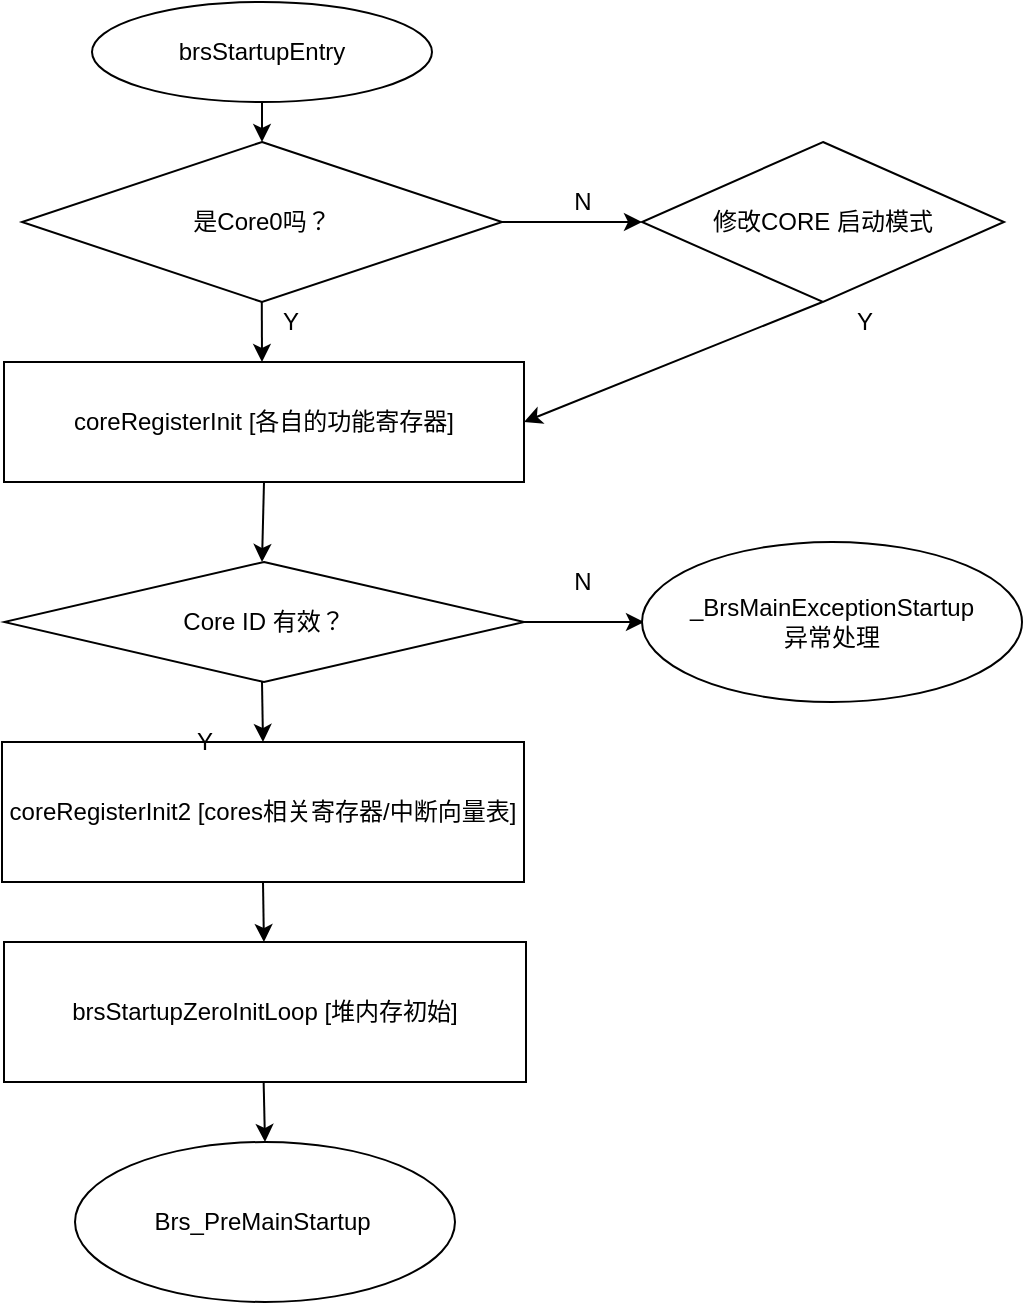 <mxfile version="18.1.1" type="github" pages="4">
  <diagram id="m_xalORPLImvYFfss_i5" name="APP_BOOT">
    <mxGraphModel dx="1422" dy="762" grid="1" gridSize="10" guides="1" tooltips="1" connect="1" arrows="1" fold="1" page="1" pageScale="1" pageWidth="827" pageHeight="1169" math="0" shadow="0">
      <root>
        <mxCell id="0" />
        <mxCell id="1" parent="0" />
        <mxCell id="EuZLHdB6nYu1b2kRJj1j-1" value="brsStartupEntry" style="ellipse;whiteSpace=wrap;html=1;" parent="1" vertex="1">
          <mxGeometry x="194" y="80" width="170" height="50" as="geometry" />
        </mxCell>
        <mxCell id="EuZLHdB6nYu1b2kRJj1j-2" value="是Core0吗？" style="rhombus;whiteSpace=wrap;html=1;" parent="1" vertex="1">
          <mxGeometry x="159" y="150" width="240" height="80" as="geometry" />
        </mxCell>
        <mxCell id="EuZLHdB6nYu1b2kRJj1j-3" value="" style="endArrow=classic;html=1;rounded=0;entryX=0.5;entryY=0;entryDx=0;entryDy=0;exitX=0.5;exitY=1;exitDx=0;exitDy=0;" parent="1" source="EuZLHdB6nYu1b2kRJj1j-1" target="EuZLHdB6nYu1b2kRJj1j-2" edge="1">
          <mxGeometry width="50" height="50" relative="1" as="geometry">
            <mxPoint x="374" y="120" as="sourcePoint" />
            <mxPoint x="424" y="70" as="targetPoint" />
          </mxGeometry>
        </mxCell>
        <mxCell id="EuZLHdB6nYu1b2kRJj1j-4" value="coreRegisterInit [各自的功能寄存器]" style="rounded=0;whiteSpace=wrap;html=1;" parent="1" vertex="1">
          <mxGeometry x="150" y="260" width="260" height="60" as="geometry" />
        </mxCell>
        <mxCell id="EuZLHdB6nYu1b2kRJj1j-5" value="" style="endArrow=classic;html=1;rounded=0;exitX=0.5;exitY=1;exitDx=0;exitDy=0;" parent="1" edge="1">
          <mxGeometry width="50" height="50" relative="1" as="geometry">
            <mxPoint x="278.89" y="230.0" as="sourcePoint" />
            <mxPoint x="279" y="260" as="targetPoint" />
          </mxGeometry>
        </mxCell>
        <mxCell id="EuZLHdB6nYu1b2kRJj1j-8" value="Y" style="text;html=1;resizable=0;autosize=1;align=center;verticalAlign=middle;points=[];fillColor=none;strokeColor=none;rounded=0;" parent="1" vertex="1">
          <mxGeometry x="283" y="230" width="20" height="20" as="geometry" />
        </mxCell>
        <mxCell id="EuZLHdB6nYu1b2kRJj1j-9" value="N" style="text;html=1;resizable=0;autosize=1;align=center;verticalAlign=middle;points=[];fillColor=none;strokeColor=none;rounded=0;" parent="1" vertex="1">
          <mxGeometry x="429" y="170" width="20" height="20" as="geometry" />
        </mxCell>
        <mxCell id="EuZLHdB6nYu1b2kRJj1j-10" value="" style="endArrow=classic;html=1;rounded=0;" parent="1" edge="1">
          <mxGeometry width="50" height="50" relative="1" as="geometry">
            <mxPoint x="399" y="190" as="sourcePoint" />
            <mxPoint x="469" y="190" as="targetPoint" />
          </mxGeometry>
        </mxCell>
        <mxCell id="EuZLHdB6nYu1b2kRJj1j-13" value="修改CORE 启动模式" style="rhombus;whiteSpace=wrap;html=1;" parent="1" vertex="1">
          <mxGeometry x="469" y="150" width="181" height="80" as="geometry" />
        </mxCell>
        <mxCell id="EuZLHdB6nYu1b2kRJj1j-14" value="Y" style="text;html=1;resizable=0;autosize=1;align=center;verticalAlign=middle;points=[];fillColor=none;strokeColor=none;rounded=0;" parent="1" vertex="1">
          <mxGeometry x="570" y="230" width="20" height="20" as="geometry" />
        </mxCell>
        <mxCell id="EuZLHdB6nYu1b2kRJj1j-15" value="" style="endArrow=classic;html=1;rounded=0;exitX=0.5;exitY=1;exitDx=0;exitDy=0;entryX=1;entryY=0.5;entryDx=0;entryDy=0;" parent="1" target="EuZLHdB6nYu1b2kRJj1j-4" edge="1">
          <mxGeometry width="50" height="50" relative="1" as="geometry">
            <mxPoint x="559.26" y="230.0" as="sourcePoint" />
            <mxPoint x="559.37" y="260.0" as="targetPoint" />
          </mxGeometry>
        </mxCell>
        <mxCell id="EuZLHdB6nYu1b2kRJj1j-18" value="coreRegisterInit2 [cores相关寄存器/中断向量表]" style="rounded=0;whiteSpace=wrap;html=1;" parent="1" vertex="1">
          <mxGeometry x="149" y="450" width="261" height="70" as="geometry" />
        </mxCell>
        <mxCell id="EuZLHdB6nYu1b2kRJj1j-22" value="" style="endArrow=classic;html=1;rounded=0;exitX=0.5;exitY=1;exitDx=0;exitDy=0;entryX=0.5;entryY=0;entryDx=0;entryDy=0;" parent="1" source="EuZLHdB6nYu1b2kRJj1j-4" edge="1">
          <mxGeometry width="50" height="50" relative="1" as="geometry">
            <mxPoint x="569.26" y="240.0" as="sourcePoint" />
            <mxPoint x="279" y="360" as="targetPoint" />
          </mxGeometry>
        </mxCell>
        <mxCell id="EuZLHdB6nYu1b2kRJj1j-23" value="brsStartupZeroInitLoop [堆内存初始]" style="rounded=0;whiteSpace=wrap;html=1;" parent="1" vertex="1">
          <mxGeometry x="150" y="550" width="261" height="70" as="geometry" />
        </mxCell>
        <mxCell id="EuZLHdB6nYu1b2kRJj1j-24" value="" style="endArrow=classic;html=1;rounded=0;exitX=0.5;exitY=1;exitDx=0;exitDy=0;" parent="1" source="EuZLHdB6nYu1b2kRJj1j-18" target="EuZLHdB6nYu1b2kRJj1j-23" edge="1">
          <mxGeometry width="50" height="50" relative="1" as="geometry">
            <mxPoint x="270" y="570" as="sourcePoint" />
            <mxPoint x="240" y="740" as="targetPoint" />
          </mxGeometry>
        </mxCell>
        <mxCell id="EuZLHdB6nYu1b2kRJj1j-25" value="Brs_PreMainStartup&amp;nbsp;" style="ellipse;whiteSpace=wrap;html=1;" parent="1" vertex="1">
          <mxGeometry x="185.5" y="650" width="190" height="80" as="geometry" />
        </mxCell>
        <mxCell id="EuZLHdB6nYu1b2kRJj1j-26" value="" style="endArrow=classic;html=1;rounded=0;exitX=0.5;exitY=1;exitDx=0;exitDy=0;entryX=0.5;entryY=0;entryDx=0;entryDy=0;" parent="1" target="EuZLHdB6nYu1b2kRJj1j-25" edge="1">
          <mxGeometry width="50" height="50" relative="1" as="geometry">
            <mxPoint x="279.82" y="620" as="sourcePoint" />
            <mxPoint x="280.19" y="660" as="targetPoint" />
          </mxGeometry>
        </mxCell>
        <mxCell id="CzsmsjMNY8-YBWYQ8IPX-4" value="" style="endArrow=classic;html=1;rounded=0;entryX=0.5;entryY=0;entryDx=0;entryDy=0;exitX=0.5;exitY=1;exitDx=0;exitDy=0;" parent="1" target="EuZLHdB6nYu1b2kRJj1j-18" edge="1">
          <mxGeometry width="50" height="50" relative="1" as="geometry">
            <mxPoint x="279" y="420" as="sourcePoint" />
            <mxPoint x="630" y="370" as="targetPoint" />
          </mxGeometry>
        </mxCell>
        <mxCell id="t50-4hLDTGSWVw3eZF_0-1" value="&lt;span style=&quot;&quot;&gt;Core ID 有效？&lt;/span&gt;" style="rhombus;whiteSpace=wrap;html=1;" parent="1" vertex="1">
          <mxGeometry x="150" y="360" width="260" height="60" as="geometry" />
        </mxCell>
        <mxCell id="t50-4hLDTGSWVw3eZF_0-2" value="Y" style="text;html=1;resizable=0;autosize=1;align=center;verticalAlign=middle;points=[];fillColor=none;strokeColor=none;rounded=0;" parent="1" vertex="1">
          <mxGeometry x="240" y="440" width="20" height="20" as="geometry" />
        </mxCell>
        <mxCell id="t50-4hLDTGSWVw3eZF_0-3" value="N" style="text;html=1;resizable=0;autosize=1;align=center;verticalAlign=middle;points=[];fillColor=none;strokeColor=none;rounded=0;" parent="1" vertex="1">
          <mxGeometry x="429" y="360" width="20" height="20" as="geometry" />
        </mxCell>
        <mxCell id="t50-4hLDTGSWVw3eZF_0-5" value="" style="endArrow=classic;html=1;rounded=0;exitX=1;exitY=0.5;exitDx=0;exitDy=0;" parent="1" source="t50-4hLDTGSWVw3eZF_0-1" edge="1">
          <mxGeometry width="50" height="50" relative="1" as="geometry">
            <mxPoint x="530" y="430" as="sourcePoint" />
            <mxPoint x="470" y="390" as="targetPoint" />
          </mxGeometry>
        </mxCell>
        <mxCell id="t50-4hLDTGSWVw3eZF_0-8" value="_BrsMainExceptionStartup &lt;br&gt;异常处理" style="ellipse;whiteSpace=wrap;html=1;" parent="1" vertex="1">
          <mxGeometry x="469" y="350" width="190" height="80" as="geometry" />
        </mxCell>
      </root>
    </mxGraphModel>
  </diagram>
  <diagram id="Mn01bj5st5NMoSQz0yJJ" name="APP">
    <mxGraphModel dx="1673" dy="896" grid="1" gridSize="10" guides="1" tooltips="1" connect="1" arrows="1" fold="1" page="1" pageScale="1" pageWidth="827" pageHeight="1169" math="0" shadow="0">
      <root>
        <mxCell id="0" />
        <mxCell id="1" parent="0" />
        <mxCell id="pPGvz-B7Fmlxa3uA0Zo6-1" value="Brs_PreMainStartup" style="ellipse;whiteSpace=wrap;html=1;" parent="1" vertex="1">
          <mxGeometry x="194" y="80" width="170" height="50" as="geometry" />
        </mxCell>
        <mxCell id="pPGvz-B7Fmlxa3uA0Zo6-2" value="是Core0吗？" style="rhombus;whiteSpace=wrap;html=1;" parent="1" vertex="1">
          <mxGeometry x="159" y="150" width="240" height="80" as="geometry" />
        </mxCell>
        <mxCell id="pPGvz-B7Fmlxa3uA0Zo6-3" value="" style="endArrow=classic;html=1;rounded=0;entryX=0.5;entryY=0;entryDx=0;entryDy=0;exitX=0.5;exitY=1;exitDx=0;exitDy=0;" parent="1" source="pPGvz-B7Fmlxa3uA0Zo6-1" target="pPGvz-B7Fmlxa3uA0Zo6-2" edge="1">
          <mxGeometry width="50" height="50" relative="1" as="geometry">
            <mxPoint x="374" y="120" as="sourcePoint" />
            <mxPoint x="424" y="70" as="targetPoint" />
          </mxGeometry>
        </mxCell>
        <mxCell id="pPGvz-B7Fmlxa3uA0Zo6-4" value="Clock_Init 系统时钟初始化" style="rounded=0;whiteSpace=wrap;html=1;" parent="1" vertex="1">
          <mxGeometry x="150" y="260" width="260" height="60" as="geometry" />
        </mxCell>
        <mxCell id="pPGvz-B7Fmlxa3uA0Zo6-5" value="" style="endArrow=classic;html=1;rounded=0;exitX=0.5;exitY=1;exitDx=0;exitDy=0;" parent="1" edge="1">
          <mxGeometry width="50" height="50" relative="1" as="geometry">
            <mxPoint x="278.89" y="230" as="sourcePoint" />
            <mxPoint x="279" y="260" as="targetPoint" />
          </mxGeometry>
        </mxCell>
        <mxCell id="pPGvz-B7Fmlxa3uA0Zo6-6" value="Y" style="text;html=1;resizable=0;autosize=1;align=center;verticalAlign=middle;points=[];fillColor=none;strokeColor=none;rounded=0;" parent="1" vertex="1">
          <mxGeometry x="283" y="230" width="20" height="20" as="geometry" />
        </mxCell>
        <mxCell id="pPGvz-B7Fmlxa3uA0Zo6-7" value="N" style="text;html=1;resizable=0;autosize=1;align=center;verticalAlign=middle;points=[];fillColor=none;strokeColor=none;rounded=0;" parent="1" vertex="1">
          <mxGeometry x="429" y="170" width="20" height="20" as="geometry" />
        </mxCell>
        <mxCell id="pPGvz-B7Fmlxa3uA0Zo6-8" value="" style="endArrow=classic;html=1;rounded=0;" parent="1" edge="1">
          <mxGeometry width="50" height="50" relative="1" as="geometry">
            <mxPoint x="399" y="190" as="sourcePoint" />
            <mxPoint x="469" y="190" as="targetPoint" />
          </mxGeometry>
        </mxCell>
        <mxCell id="pPGvz-B7Fmlxa3uA0Zo6-9" value="等待Core 0 同步信号" style="rhombus;whiteSpace=wrap;html=1;" parent="1" vertex="1">
          <mxGeometry x="469" y="150" width="181" height="80" as="geometry" />
        </mxCell>
        <mxCell id="pPGvz-B7Fmlxa3uA0Zo6-10" value="Y" style="text;html=1;resizable=0;autosize=1;align=center;verticalAlign=middle;points=[];fillColor=none;strokeColor=none;rounded=0;" parent="1" vertex="1">
          <mxGeometry x="570" y="230" width="20" height="20" as="geometry" />
        </mxCell>
        <mxCell id="pPGvz-B7Fmlxa3uA0Zo6-12" value="BrsHw_UnlockCores&amp;nbsp; 同步其他cores&amp;nbsp;" style="rounded=0;whiteSpace=wrap;html=1;" parent="1" vertex="1">
          <mxGeometry x="148" y="470" width="261" height="70" as="geometry" />
        </mxCell>
        <mxCell id="pPGvz-B7Fmlxa3uA0Zo6-14" value="外设总线初始/更新复位原因" style="rounded=0;whiteSpace=wrap;html=1;" parent="1" vertex="1">
          <mxGeometry x="149" y="570" width="261" height="70" as="geometry" />
        </mxCell>
        <mxCell id="pPGvz-B7Fmlxa3uA0Zo6-15" value="" style="endArrow=classic;html=1;rounded=0;exitX=0.5;exitY=1;exitDx=0;exitDy=0;" parent="1" source="pPGvz-B7Fmlxa3uA0Zo6-12" target="pPGvz-B7Fmlxa3uA0Zo6-14" edge="1">
          <mxGeometry width="50" height="50" relative="1" as="geometry">
            <mxPoint x="269" y="590" as="sourcePoint" />
            <mxPoint x="239" y="760" as="targetPoint" />
          </mxGeometry>
        </mxCell>
        <mxCell id="pPGvz-B7Fmlxa3uA0Zo6-16" value="EcuM_StartOS()" style="ellipse;whiteSpace=wrap;html=1;" parent="1" vertex="1">
          <mxGeometry x="184.5" y="870" width="190" height="80" as="geometry" />
        </mxCell>
        <mxCell id="pPGvz-B7Fmlxa3uA0Zo6-18" value="BrsMainInit BRS(basic runtime system)初始化" style="rounded=0;whiteSpace=wrap;html=1;" parent="1" vertex="1">
          <mxGeometry x="149" y="670" width="261" height="70" as="geometry" />
        </mxCell>
        <mxCell id="pPGvz-B7Fmlxa3uA0Zo6-19" value="" style="endArrow=classic;html=1;rounded=0;exitX=0.5;exitY=1;exitDx=0;exitDy=0;" parent="1" edge="1">
          <mxGeometry width="50" height="50" relative="1" as="geometry">
            <mxPoint x="277.71" y="640" as="sourcePoint" />
            <mxPoint x="278.172" y="670" as="targetPoint" />
          </mxGeometry>
        </mxCell>
        <mxCell id="pPGvz-B7Fmlxa3uA0Zo6-20" value="ECUM_Init() 同步其他Core" style="rounded=0;whiteSpace=wrap;html=1;" parent="1" vertex="1">
          <mxGeometry x="149" y="770" width="261" height="70" as="geometry" />
        </mxCell>
        <mxCell id="pPGvz-B7Fmlxa3uA0Zo6-24" value="" style="endArrow=classic;html=1;rounded=0;exitX=0.5;exitY=1;exitDx=0;exitDy=0;entryX=0.5;entryY=0;entryDx=0;entryDy=0;" parent="1" source="pPGvz-B7Fmlxa3uA0Zo6-18" target="pPGvz-B7Fmlxa3uA0Zo6-20" edge="1">
          <mxGeometry width="50" height="50" relative="1" as="geometry">
            <mxPoint x="479" y="770" as="sourcePoint" />
            <mxPoint x="339" y="770" as="targetPoint" />
          </mxGeometry>
        </mxCell>
        <mxCell id="pPGvz-B7Fmlxa3uA0Zo6-25" value="" style="endArrow=classic;html=1;rounded=0;exitX=0.5;exitY=1;exitDx=0;exitDy=0;entryX=0.5;entryY=0;entryDx=0;entryDy=0;" parent="1" source="pPGvz-B7Fmlxa3uA0Zo6-20" target="pPGvz-B7Fmlxa3uA0Zo6-16" edge="1">
          <mxGeometry width="50" height="50" relative="1" as="geometry">
            <mxPoint x="479" y="890" as="sourcePoint" />
            <mxPoint x="529" y="840" as="targetPoint" />
          </mxGeometry>
        </mxCell>
        <mxCell id="pPGvz-B7Fmlxa3uA0Zo6-26" value="初始化vLinkGen策略下的RAM" style="rounded=0;whiteSpace=wrap;html=1;" parent="1" vertex="1">
          <mxGeometry x="150" y="360" width="261" height="70" as="geometry" />
        </mxCell>
        <mxCell id="pPGvz-B7Fmlxa3uA0Zo6-28" value="" style="endArrow=classic;html=1;rounded=0;exitX=0.5;exitY=1;exitDx=0;exitDy=0;entryX=0.5;entryY=0;entryDx=0;entryDy=0;" parent="1" source="pPGvz-B7Fmlxa3uA0Zo6-4" target="pPGvz-B7Fmlxa3uA0Zo6-26" edge="1">
          <mxGeometry width="50" height="50" relative="1" as="geometry">
            <mxPoint x="570" y="470" as="sourcePoint" />
            <mxPoint x="620" y="420" as="targetPoint" />
          </mxGeometry>
        </mxCell>
        <mxCell id="pPGvz-B7Fmlxa3uA0Zo6-29" value="" style="endArrow=classic;html=1;rounded=0;exitX=0.5;exitY=1;exitDx=0;exitDy=0;" parent="1" source="pPGvz-B7Fmlxa3uA0Zo6-26" target="pPGvz-B7Fmlxa3uA0Zo6-12" edge="1">
          <mxGeometry width="50" height="50" relative="1" as="geometry">
            <mxPoint x="600" y="500" as="sourcePoint" />
            <mxPoint x="650" y="450" as="targetPoint" />
          </mxGeometry>
        </mxCell>
        <mxCell id="JW2OIHg62kQmaWjp5iqt-1" value="等待Core 0 同步信号?" style="rhombus;whiteSpace=wrap;html=1;" vertex="1" parent="1">
          <mxGeometry x="469" y="465" width="181" height="80" as="geometry" />
        </mxCell>
        <mxCell id="JW2OIHg62kQmaWjp5iqt-3" value="初始化vLinkGen策略下的RAM" style="rounded=0;whiteSpace=wrap;html=1;" vertex="1" parent="1">
          <mxGeometry x="454.5" y="310" width="210" height="70" as="geometry" />
        </mxCell>
        <mxCell id="JW2OIHg62kQmaWjp5iqt-6" value="" style="endArrow=classic;html=1;rounded=0;entryX=0.5;entryY=0;entryDx=0;entryDy=0;exitX=0.5;exitY=1;exitDx=0;exitDy=0;" edge="1" parent="1" source="pPGvz-B7Fmlxa3uA0Zo6-9" target="JW2OIHg62kQmaWjp5iqt-3">
          <mxGeometry width="50" height="50" relative="1" as="geometry">
            <mxPoint x="660" y="210" as="sourcePoint" />
            <mxPoint x="630" y="270" as="targetPoint" />
          </mxGeometry>
        </mxCell>
        <mxCell id="JW2OIHg62kQmaWjp5iqt-7" value="" style="endArrow=classic;html=1;rounded=0;exitX=0.5;exitY=1;exitDx=0;exitDy=0;" edge="1" parent="1" source="JW2OIHg62kQmaWjp5iqt-3" target="JW2OIHg62kQmaWjp5iqt-1">
          <mxGeometry width="50" height="50" relative="1" as="geometry">
            <mxPoint x="730" y="430" as="sourcePoint" />
            <mxPoint x="730" y="510" as="targetPoint" />
          </mxGeometry>
        </mxCell>
        <mxCell id="JW2OIHg62kQmaWjp5iqt-8" value="" style="endArrow=classic;html=1;rounded=0;entryX=1;entryY=0.5;entryDx=0;entryDy=0;exitX=0.5;exitY=1;exitDx=0;exitDy=0;" edge="1" parent="1" source="JW2OIHg62kQmaWjp5iqt-1" target="pPGvz-B7Fmlxa3uA0Zo6-20">
          <mxGeometry width="50" height="50" relative="1" as="geometry">
            <mxPoint x="630" y="720" as="sourcePoint" />
            <mxPoint x="680" y="670" as="targetPoint" />
          </mxGeometry>
        </mxCell>
        <mxCell id="JW2OIHg62kQmaWjp5iqt-9" value="Y" style="text;html=1;resizable=0;autosize=1;align=center;verticalAlign=middle;points=[];fillColor=none;strokeColor=none;rounded=0;" vertex="1" parent="1">
          <mxGeometry x="560" y="570" width="20" height="20" as="geometry" />
        </mxCell>
      </root>
    </mxGraphModel>
  </diagram>
  <diagram id="hUpgLz-mKHPYX5zwqIpi" name="FBL">
    <mxGraphModel dx="1422" dy="762" grid="1" gridSize="10" guides="1" tooltips="1" connect="1" arrows="1" fold="1" page="1" pageScale="1" pageWidth="827" pageHeight="1169" math="0" shadow="0">
      <root>
        <mxCell id="0" />
        <mxCell id="1" parent="0" />
        <mxCell id="PNubi5qf3Kf3Yil7jxTF-1" value="PowerOn" style="ellipse;whiteSpace=wrap;html=1;" parent="1" vertex="1">
          <mxGeometry x="150" y="100" width="100" height="50" as="geometry" />
        </mxCell>
        <mxCell id="PNubi5qf3Kf3Yil7jxTF-2" value="bootstrap 引导" style="rounded=0;whiteSpace=wrap;html=1;" parent="1" vertex="1">
          <mxGeometry x="120" y="180" width="160" height="50" as="geometry" />
        </mxCell>
        <mxCell id="PNubi5qf3Kf3Yil7jxTF-4" value="Brs_PreMainStartup" style="rounded=0;whiteSpace=wrap;html=1;" parent="1" vertex="1">
          <mxGeometry x="120" y="260" width="160" height="50" as="geometry" />
        </mxCell>
        <mxCell id="-e2r4MZpeFcPnagAlgqF-1" value="上电复位?&amp;nbsp;" style="rhombus;whiteSpace=wrap;html=1;" parent="1" vertex="1">
          <mxGeometry x="120" y="340" width="160" height="70" as="geometry" />
        </mxCell>
        <mxCell id="-e2r4MZpeFcPnagAlgqF-2" value="外部复位有效?" style="rhombus;whiteSpace=wrap;html=1;" parent="1" vertex="1">
          <mxGeometry x="320" y="340" width="140" height="70" as="geometry" />
        </mxCell>
        <mxCell id="-e2r4MZpeFcPnagAlgqF-3" value="禁止boot跳转" style="rounded=0;whiteSpace=wrap;html=1;" parent="1" vertex="1">
          <mxGeometry x="500" y="347" width="120" height="55" as="geometry" />
        </mxCell>
        <mxCell id="-e2r4MZpeFcPnagAlgqF-5" value="" style="endArrow=classic;html=1;rounded=0;entryX=0.5;entryY=0;entryDx=0;entryDy=0;exitX=0.5;exitY=1;exitDx=0;exitDy=0;" parent="1" source="-e2r4MZpeFcPnagAlgqF-1" target="-e2r4MZpeFcPnagAlgqF-7" edge="1">
          <mxGeometry width="50" height="50" relative="1" as="geometry">
            <mxPoint x="440" y="190" as="sourcePoint" />
            <mxPoint x="220" y="490" as="targetPoint" />
          </mxGeometry>
        </mxCell>
        <mxCell id="-e2r4MZpeFcPnagAlgqF-7" value="APP校验成功?" style="rhombus;whiteSpace=wrap;html=1;" parent="1" vertex="1">
          <mxGeometry x="120" y="440" width="160" height="60" as="geometry" />
        </mxCell>
        <mxCell id="-e2r4MZpeFcPnagAlgqF-8" value="jump to app" style="ellipse;whiteSpace=wrap;html=1;" parent="1" vertex="1">
          <mxGeometry x="140" y="534.5" width="120" height="50" as="geometry" />
        </mxCell>
        <mxCell id="-e2r4MZpeFcPnagAlgqF-9" value="" style="endArrow=classic;html=1;rounded=0;entryX=0.5;entryY=0;entryDx=0;entryDy=0;exitX=0.5;exitY=1;exitDx=0;exitDy=0;" parent="1" source="-e2r4MZpeFcPnagAlgqF-7" target="-e2r4MZpeFcPnagAlgqF-8" edge="1">
          <mxGeometry width="50" height="50" relative="1" as="geometry">
            <mxPoint x="390" y="530" as="sourcePoint" />
            <mxPoint x="440" y="480" as="targetPoint" />
          </mxGeometry>
        </mxCell>
        <mxCell id="-e2r4MZpeFcPnagAlgqF-11" value="" style="endArrow=classic;html=1;rounded=0;exitX=1;exitY=0.5;exitDx=0;exitDy=0;" parent="1" source="-e2r4MZpeFcPnagAlgqF-1" edge="1">
          <mxGeometry width="50" height="50" relative="1" as="geometry">
            <mxPoint x="380" y="580" as="sourcePoint" />
            <mxPoint x="320" y="375" as="targetPoint" />
          </mxGeometry>
        </mxCell>
        <mxCell id="-e2r4MZpeFcPnagAlgqF-12" value="" style="endArrow=classic;html=1;rounded=0;entryX=0.5;entryY=0;entryDx=0;entryDy=0;exitX=0.5;exitY=1;exitDx=0;exitDy=0;" parent="1" source="PNubi5qf3Kf3Yil7jxTF-4" target="-e2r4MZpeFcPnagAlgqF-1" edge="1">
          <mxGeometry width="50" height="50" relative="1" as="geometry">
            <mxPoint x="400" y="330" as="sourcePoint" />
            <mxPoint x="450" y="280" as="targetPoint" />
          </mxGeometry>
        </mxCell>
        <mxCell id="-e2r4MZpeFcPnagAlgqF-13" value="" style="endArrow=classic;html=1;rounded=0;entryX=0.5;entryY=0;entryDx=0;entryDy=0;exitX=0.5;exitY=1;exitDx=0;exitDy=0;" parent="1" source="PNubi5qf3Kf3Yil7jxTF-2" target="PNubi5qf3Kf3Yil7jxTF-4" edge="1">
          <mxGeometry width="50" height="50" relative="1" as="geometry">
            <mxPoint x="430" y="230" as="sourcePoint" />
            <mxPoint x="480" y="180" as="targetPoint" />
          </mxGeometry>
        </mxCell>
        <mxCell id="-e2r4MZpeFcPnagAlgqF-14" value="" style="endArrow=classic;html=1;rounded=0;exitX=0.5;exitY=1;exitDx=0;exitDy=0;entryX=0.5;entryY=0;entryDx=0;entryDy=0;" parent="1" source="PNubi5qf3Kf3Yil7jxTF-1" target="PNubi5qf3Kf3Yil7jxTF-2" edge="1">
          <mxGeometry width="50" height="50" relative="1" as="geometry">
            <mxPoint x="420" y="190" as="sourcePoint" />
            <mxPoint x="470" y="140" as="targetPoint" />
          </mxGeometry>
        </mxCell>
        <mxCell id="-e2r4MZpeFcPnagAlgqF-15" value="初始化基础运行环境，等待诊断升级" style="rounded=0;whiteSpace=wrap;html=1;" parent="1" vertex="1">
          <mxGeometry x="500" y="439.5" width="120" height="60" as="geometry" />
        </mxCell>
        <mxCell id="-e2r4MZpeFcPnagAlgqF-16" value="升级完成、重启" style="rounded=0;whiteSpace=wrap;html=1;" parent="1" vertex="1">
          <mxGeometry x="500" y="539.5" width="120" height="45" as="geometry" />
        </mxCell>
        <mxCell id="-e2r4MZpeFcPnagAlgqF-21" value="" style="endArrow=classic;html=1;rounded=0;entryX=0;entryY=0.5;entryDx=0;entryDy=0;exitX=1;exitY=0.5;exitDx=0;exitDy=0;" parent="1" source="-e2r4MZpeFcPnagAlgqF-2" target="-e2r4MZpeFcPnagAlgqF-3" edge="1">
          <mxGeometry width="50" height="50" relative="1" as="geometry">
            <mxPoint x="450" y="480" as="sourcePoint" />
            <mxPoint x="500" y="430" as="targetPoint" />
          </mxGeometry>
        </mxCell>
        <mxCell id="-e2r4MZpeFcPnagAlgqF-22" value="" style="endArrow=classic;html=1;rounded=0;exitX=0.5;exitY=1;exitDx=0;exitDy=0;entryX=0.5;entryY=0;entryDx=0;entryDy=0;" parent="1" source="-e2r4MZpeFcPnagAlgqF-3" target="-e2r4MZpeFcPnagAlgqF-15" edge="1">
          <mxGeometry width="50" height="50" relative="1" as="geometry">
            <mxPoint x="640" y="429.5" as="sourcePoint" />
            <mxPoint x="650" y="469.5" as="targetPoint" />
          </mxGeometry>
        </mxCell>
        <mxCell id="-e2r4MZpeFcPnagAlgqF-23" value="" style="endArrow=classic;html=1;rounded=0;entryX=0.5;entryY=0;entryDx=0;entryDy=0;exitX=0.5;exitY=1;exitDx=0;exitDy=0;" parent="1" source="-e2r4MZpeFcPnagAlgqF-15" target="-e2r4MZpeFcPnagAlgqF-16" edge="1">
          <mxGeometry width="50" height="50" relative="1" as="geometry">
            <mxPoint x="710" y="439.5" as="sourcePoint" />
            <mxPoint x="740" y="479.5" as="targetPoint" />
          </mxGeometry>
        </mxCell>
        <mxCell id="-e2r4MZpeFcPnagAlgqF-24" value="Y" style="text;html=1;resizable=0;autosize=1;align=center;verticalAlign=middle;points=[];fillColor=none;strokeColor=none;rounded=0;" parent="1" vertex="1">
          <mxGeometry x="180" y="410" width="20" height="20" as="geometry" />
        </mxCell>
        <mxCell id="-e2r4MZpeFcPnagAlgqF-25" value="N" style="text;html=1;resizable=0;autosize=1;align=center;verticalAlign=middle;points=[];fillColor=none;strokeColor=none;rounded=0;" parent="1" vertex="1">
          <mxGeometry x="280" y="350" width="20" height="20" as="geometry" />
        </mxCell>
        <mxCell id="-e2r4MZpeFcPnagAlgqF-26" value="Y" style="text;html=1;resizable=0;autosize=1;align=center;verticalAlign=middle;points=[];fillColor=none;strokeColor=none;rounded=0;" parent="1" vertex="1">
          <mxGeometry x="360" y="420" width="20" height="20" as="geometry" />
        </mxCell>
        <mxCell id="-e2r4MZpeFcPnagAlgqF-27" value="N" style="text;html=1;resizable=0;autosize=1;align=center;verticalAlign=middle;points=[];fillColor=none;strokeColor=none;rounded=0;" parent="1" vertex="1">
          <mxGeometry x="460" y="350" width="20" height="20" as="geometry" />
        </mxCell>
        <mxCell id="-e2r4MZpeFcPnagAlgqF-29" value="Y" style="text;html=1;resizable=0;autosize=1;align=center;verticalAlign=middle;points=[];fillColor=none;strokeColor=none;rounded=0;" parent="1" vertex="1">
          <mxGeometry x="180" y="500" width="20" height="20" as="geometry" />
        </mxCell>
        <mxCell id="-e2r4MZpeFcPnagAlgqF-31" value="" style="endArrow=none;html=1;rounded=0;entryX=0.5;entryY=1;entryDx=0;entryDy=0;" parent="1" target="-e2r4MZpeFcPnagAlgqF-2" edge="1">
          <mxGeometry width="50" height="50" relative="1" as="geometry">
            <mxPoint x="390" y="440" as="sourcePoint" />
            <mxPoint x="430" y="450" as="targetPoint" />
          </mxGeometry>
        </mxCell>
        <mxCell id="-e2r4MZpeFcPnagAlgqF-32" value="" style="endArrow=classic;html=1;rounded=0;entryX=0.5;entryY=0;entryDx=0;entryDy=0;" parent="1" target="-e2r4MZpeFcPnagAlgqF-7" edge="1">
          <mxGeometry width="50" height="50" relative="1" as="geometry">
            <mxPoint x="390" y="440" as="sourcePoint" />
            <mxPoint x="440" y="490" as="targetPoint" />
          </mxGeometry>
        </mxCell>
        <mxCell id="-e2r4MZpeFcPnagAlgqF-33" value="" style="endArrow=none;html=1;rounded=0;exitX=1;exitY=0.5;exitDx=0;exitDy=0;" parent="1" source="-e2r4MZpeFcPnagAlgqF-7" edge="1">
          <mxGeometry width="50" height="50" relative="1" as="geometry">
            <mxPoint x="330" y="530" as="sourcePoint" />
            <mxPoint x="440" y="470" as="targetPoint" />
          </mxGeometry>
        </mxCell>
        <mxCell id="-e2r4MZpeFcPnagAlgqF-34" value="" style="endArrow=classic;html=1;rounded=0;entryX=0;entryY=0.5;entryDx=0;entryDy=0;" parent="1" target="-e2r4MZpeFcPnagAlgqF-3" edge="1">
          <mxGeometry width="50" height="50" relative="1" as="geometry">
            <mxPoint x="440" y="470" as="sourcePoint" />
            <mxPoint x="420" y="540" as="targetPoint" />
          </mxGeometry>
        </mxCell>
        <mxCell id="-e2r4MZpeFcPnagAlgqF-35" value="N" style="text;html=1;resizable=0;autosize=1;align=center;verticalAlign=middle;points=[];fillColor=none;strokeColor=none;rounded=0;" parent="1" vertex="1">
          <mxGeometry x="290" y="450" width="20" height="20" as="geometry" />
        </mxCell>
      </root>
    </mxGraphModel>
  </diagram>
  <diagram id="ll4voGvIcgpMRLOTZ67S" name="HSM">
    <mxGraphModel dx="1185" dy="635" grid="1" gridSize="10" guides="1" tooltips="1" connect="1" arrows="1" fold="1" page="1" pageScale="1" pageWidth="827" pageHeight="1169" math="0" shadow="0">
      <root>
        <mxCell id="0" />
        <mxCell id="1" parent="0" />
        <mxCell id="SwdoL9J30LMn1WeQ2-B_-1" value="PowerOn" style="ellipse;whiteSpace=wrap;html=1;" parent="1" vertex="1">
          <mxGeometry x="150" y="80" width="100" height="40" as="geometry" />
        </mxCell>
        <mxCell id="SwdoL9J30LMn1WeQ2-B_-2" value="bootstrap 引导" style="rounded=0;whiteSpace=wrap;html=1;" parent="1" vertex="1">
          <mxGeometry x="120" y="140" width="160" height="50" as="geometry" />
        </mxCell>
        <mxCell id="SwdoL9J30LMn1WeQ2-B_-3" value="Brs_PreMainStartup/Click init" style="rounded=0;whiteSpace=wrap;html=1;" parent="1" vertex="1">
          <mxGeometry x="120" y="210" width="160" height="50" as="geometry" />
        </mxCell>
        <mxCell id="SwdoL9J30LMn1WeQ2-B_-4" value="上电复位?&amp;nbsp;" style="rhombus;whiteSpace=wrap;html=1;" parent="1" vertex="1">
          <mxGeometry x="120" y="280" width="160" height="70" as="geometry" />
        </mxCell>
        <mxCell id="SwdoL9J30LMn1WeQ2-B_-7" value="" style="endArrow=classic;html=1;rounded=0;entryX=0.5;entryY=0;entryDx=0;entryDy=0;exitX=0.5;exitY=1;exitDx=0;exitDy=0;" parent="1" source="SwdoL9J30LMn1WeQ2-B_-4" target="SwdoL9J30LMn1WeQ2-B_-30" edge="1">
          <mxGeometry width="50" height="50" relative="1" as="geometry">
            <mxPoint x="440" y="190" as="sourcePoint" />
            <mxPoint x="200" y="440" as="targetPoint" />
          </mxGeometry>
        </mxCell>
        <mxCell id="SwdoL9J30LMn1WeQ2-B_-12" value="" style="endArrow=classic;html=1;rounded=0;entryX=0.5;entryY=0;entryDx=0;entryDy=0;exitX=0.5;exitY=1;exitDx=0;exitDy=0;" parent="1" source="SwdoL9J30LMn1WeQ2-B_-3" target="SwdoL9J30LMn1WeQ2-B_-4" edge="1">
          <mxGeometry width="50" height="50" relative="1" as="geometry">
            <mxPoint x="400" y="330" as="sourcePoint" />
            <mxPoint x="450" y="280" as="targetPoint" />
          </mxGeometry>
        </mxCell>
        <mxCell id="SwdoL9J30LMn1WeQ2-B_-13" value="" style="endArrow=classic;html=1;rounded=0;entryX=0.5;entryY=0;entryDx=0;entryDy=0;exitX=0.5;exitY=1;exitDx=0;exitDy=0;" parent="1" source="SwdoL9J30LMn1WeQ2-B_-2" target="SwdoL9J30LMn1WeQ2-B_-3" edge="1">
          <mxGeometry width="50" height="50" relative="1" as="geometry">
            <mxPoint x="430" y="230" as="sourcePoint" />
            <mxPoint x="480" y="180" as="targetPoint" />
          </mxGeometry>
        </mxCell>
        <mxCell id="SwdoL9J30LMn1WeQ2-B_-14" value="" style="endArrow=classic;html=1;rounded=0;exitX=0.5;exitY=1;exitDx=0;exitDy=0;entryX=0.5;entryY=0;entryDx=0;entryDy=0;" parent="1" source="SwdoL9J30LMn1WeQ2-B_-1" target="SwdoL9J30LMn1WeQ2-B_-2" edge="1">
          <mxGeometry width="50" height="50" relative="1" as="geometry">
            <mxPoint x="420" y="190" as="sourcePoint" />
            <mxPoint x="470" y="140" as="targetPoint" />
          </mxGeometry>
        </mxCell>
        <mxCell id="SwdoL9J30LMn1WeQ2-B_-20" value="Y" style="text;html=1;resizable=0;autosize=1;align=center;verticalAlign=middle;points=[];fillColor=none;strokeColor=none;rounded=0;" parent="1" vertex="1">
          <mxGeometry x="160" y="350" width="20" height="20" as="geometry" />
        </mxCell>
        <mxCell id="SwdoL9J30LMn1WeQ2-B_-30" value="清理 Magic Number" style="rounded=0;whiteSpace=wrap;html=1;" parent="1" vertex="1">
          <mxGeometry x="120" y="370" width="160" height="50" as="geometry" />
        </mxCell>
        <mxCell id="SwdoL9J30LMn1WeQ2-B_-32" value="Magic Number校验？" style="rhombus;whiteSpace=wrap;html=1;" parent="1" vertex="1">
          <mxGeometry x="320" y="280" width="150" height="70" as="geometry" />
        </mxCell>
        <mxCell id="SwdoL9J30LMn1WeQ2-B_-34" value="HSM安全检查、初始化HSM的运行环境" style="rounded=0;whiteSpace=wrap;html=1;" parent="1" vertex="1">
          <mxGeometry x="120" y="450" width="160" height="50" as="geometry" />
        </mxCell>
        <mxCell id="SwdoL9J30LMn1WeQ2-B_-35" value="同步APP cores" style="rounded=0;whiteSpace=wrap;html=1;" parent="1" vertex="1">
          <mxGeometry x="120" y="530" width="160" height="50" as="geometry" />
        </mxCell>
        <mxCell id="SwdoL9J30LMn1WeQ2-B_-36" value="HSM loop" style="ellipse;whiteSpace=wrap;html=1;" parent="1" vertex="1">
          <mxGeometry x="145" y="610" width="110" height="40" as="geometry" />
        </mxCell>
        <mxCell id="SwdoL9J30LMn1WeQ2-B_-39" value="" style="endArrow=classic;html=1;rounded=0;entryX=0.5;entryY=0;entryDx=0;entryDy=0;exitX=0.5;exitY=1;exitDx=0;exitDy=0;" parent="1" source="SwdoL9J30LMn1WeQ2-B_-34" target="SwdoL9J30LMn1WeQ2-B_-35" edge="1">
          <mxGeometry width="50" height="50" relative="1" as="geometry">
            <mxPoint x="390" y="520" as="sourcePoint" />
            <mxPoint x="440" y="600" as="targetPoint" />
          </mxGeometry>
        </mxCell>
        <mxCell id="SwdoL9J30LMn1WeQ2-B_-40" value="" style="endArrow=classic;html=1;rounded=0;entryX=0.5;entryY=0;entryDx=0;entryDy=0;exitX=0.5;exitY=1;exitDx=0;exitDy=0;" parent="1" source="SwdoL9J30LMn1WeQ2-B_-35" target="SwdoL9J30LMn1WeQ2-B_-36" edge="1">
          <mxGeometry width="50" height="50" relative="1" as="geometry">
            <mxPoint x="370" y="590" as="sourcePoint" />
            <mxPoint x="420" y="540" as="targetPoint" />
          </mxGeometry>
        </mxCell>
        <mxCell id="SwdoL9J30LMn1WeQ2-B_-41" value="" style="endArrow=classic;html=1;rounded=0;exitX=1;exitY=0.5;exitDx=0;exitDy=0;entryX=0;entryY=0.5;entryDx=0;entryDy=0;" parent="1" source="SwdoL9J30LMn1WeQ2-B_-4" target="SwdoL9J30LMn1WeQ2-B_-32" edge="1">
          <mxGeometry width="50" height="50" relative="1" as="geometry">
            <mxPoint x="450" y="450" as="sourcePoint" />
            <mxPoint x="500" y="400" as="targetPoint" />
          </mxGeometry>
        </mxCell>
        <mxCell id="SwdoL9J30LMn1WeQ2-B_-42" value="N" style="text;html=1;resizable=0;autosize=1;align=center;verticalAlign=middle;points=[];fillColor=none;strokeColor=none;rounded=0;" parent="1" vertex="1">
          <mxGeometry x="280" y="290" width="20" height="20" as="geometry" />
        </mxCell>
        <mxCell id="SwdoL9J30LMn1WeQ2-B_-44" value="N" style="text;html=1;resizable=0;autosize=1;align=center;verticalAlign=middle;points=[];fillColor=none;strokeColor=none;rounded=0;" parent="1" vertex="1">
          <mxGeometry x="340" y="340" width="20" height="20" as="geometry" />
        </mxCell>
        <mxCell id="SwdoL9J30LMn1WeQ2-B_-47" value="Y" style="text;html=1;resizable=0;autosize=1;align=center;verticalAlign=middle;points=[];fillColor=none;strokeColor=none;rounded=0;" parent="1" vertex="1">
          <mxGeometry x="340" y="400" width="20" height="20" as="geometry" />
        </mxCell>
        <mxCell id="auRvYiyT9UpbrrXUM_cJ-2" value="" style="endArrow=classic;html=1;rounded=0;exitX=0.5;exitY=1;exitDx=0;exitDy=0;entryX=0.5;entryY=0;entryDx=0;entryDy=0;" edge="1" parent="1" source="SwdoL9J30LMn1WeQ2-B_-30" target="SwdoL9J30LMn1WeQ2-B_-34">
          <mxGeometry width="50" height="50" relative="1" as="geometry">
            <mxPoint x="340" y="440" as="sourcePoint" />
            <mxPoint x="330" y="680" as="targetPoint" />
          </mxGeometry>
        </mxCell>
        <mxCell id="auRvYiyT9UpbrrXUM_cJ-3" value="" style="endArrow=classic;html=1;rounded=0;entryX=1;entryY=0.5;entryDx=0;entryDy=0;exitX=0.5;exitY=1;exitDx=0;exitDy=0;" edge="1" parent="1" source="SwdoL9J30LMn1WeQ2-B_-32" target="SwdoL9J30LMn1WeQ2-B_-30">
          <mxGeometry width="50" height="50" relative="1" as="geometry">
            <mxPoint x="680" y="300" as="sourcePoint" />
            <mxPoint x="730" y="250" as="targetPoint" />
          </mxGeometry>
        </mxCell>
        <mxCell id="Hid_r9IXTiUHgG_kyuDJ-1" value="" style="endArrow=classic;html=1;rounded=0;entryX=1;entryY=0.5;entryDx=0;entryDy=0;exitX=1;exitY=0.5;exitDx=0;exitDy=0;" edge="1" parent="1" source="SwdoL9J30LMn1WeQ2-B_-32" target="SwdoL9J30LMn1WeQ2-B_-34">
          <mxGeometry width="50" height="50" relative="1" as="geometry">
            <mxPoint x="720" y="300" as="sourcePoint" />
            <mxPoint x="770" y="250" as="targetPoint" />
          </mxGeometry>
        </mxCell>
      </root>
    </mxGraphModel>
  </diagram>
</mxfile>
